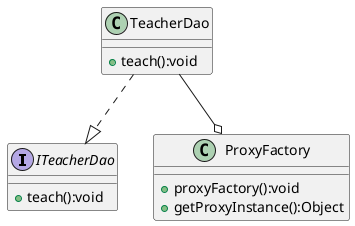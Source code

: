 @startuml
'https://plantuml.com/class-diagram

interface ITeacherDao{
+teach():void
}
class TeacherDao {
+teach():void
}
TeacherDao ..|> ITeacherDao

class ProxyFactory{
'代理工厂的构造器
+proxyFactory():void
'代理工厂的核心方法
'根据传入的目标对象，使用反射，动态在内存里生成一个代理对象并返回
'并使用代理对象调用目标方法，不直接调用目标方法
+getProxyInstance():Object
}

TeacherDao --o ProxyFactory



@enduml
